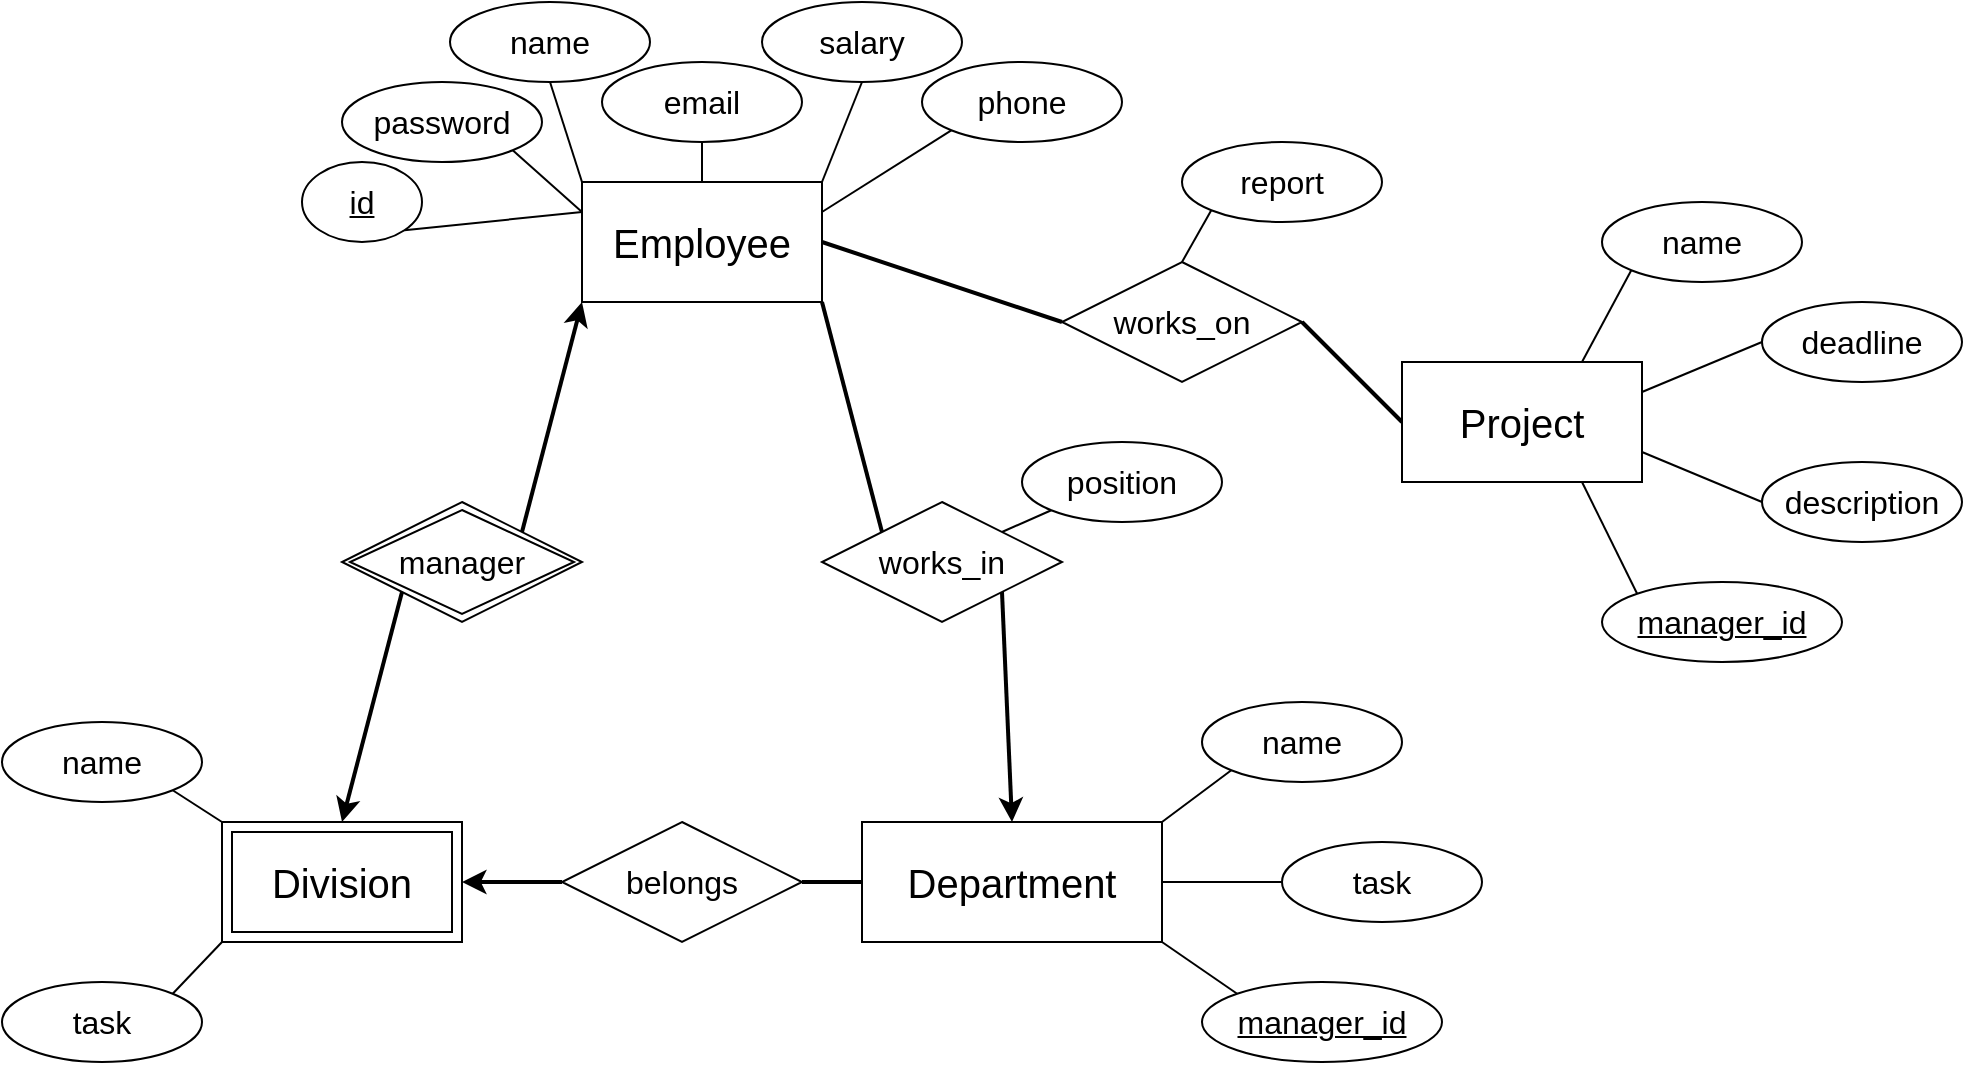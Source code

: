 <mxfile version="24.4.4" type="github">
  <diagram name="1 oldal" id="OUstxLFQrxpZzl4MRNp3">
    <mxGraphModel dx="2261" dy="772" grid="1" gridSize="10" guides="1" tooltips="1" connect="1" arrows="1" fold="1" page="1" pageScale="1" pageWidth="827" pageHeight="1169" math="0" shadow="0">
      <root>
        <mxCell id="0" />
        <mxCell id="1" parent="0" />
        <mxCell id="lG3ZoHawdCt4uCAc7Dmp-27" style="rounded=0;orthogonalLoop=1;jettySize=auto;html=1;exitX=1;exitY=0.25;exitDx=0;exitDy=0;entryX=0;entryY=1;entryDx=0;entryDy=0;endArrow=none;endFill=0;" edge="1" parent="1" source="lG3ZoHawdCt4uCAc7Dmp-1" target="lG3ZoHawdCt4uCAc7Dmp-26">
          <mxGeometry relative="1" as="geometry" />
        </mxCell>
        <mxCell id="lG3ZoHawdCt4uCAc7Dmp-51" style="rounded=0;orthogonalLoop=1;jettySize=auto;html=1;exitX=1;exitY=0.5;exitDx=0;exitDy=0;entryX=0;entryY=0.5;entryDx=0;entryDy=0;strokeWidth=2;endArrow=none;endFill=0;" edge="1" parent="1" source="lG3ZoHawdCt4uCAc7Dmp-1" target="lG3ZoHawdCt4uCAc7Dmp-50">
          <mxGeometry relative="1" as="geometry" />
        </mxCell>
        <mxCell id="lG3ZoHawdCt4uCAc7Dmp-1" value="&lt;font style=&quot;font-size: 20px;&quot;&gt;Employee&lt;/font&gt;" style="rounded=0;whiteSpace=wrap;html=1;" vertex="1" parent="1">
          <mxGeometry x="170" y="110" width="120" height="60" as="geometry" />
        </mxCell>
        <mxCell id="lG3ZoHawdCt4uCAc7Dmp-10" style="rounded=0;orthogonalLoop=1;jettySize=auto;html=1;exitX=0.5;exitY=0;exitDx=0;exitDy=0;entryX=0;entryY=1;entryDx=0;entryDy=0;endArrow=none;endFill=0;strokeWidth=2;startArrow=classic;startFill=1;" edge="1" parent="1" source="lG3ZoHawdCt4uCAc7Dmp-46" target="lG3ZoHawdCt4uCAc7Dmp-47">
          <mxGeometry relative="1" as="geometry">
            <mxPoint x="50" y="430" as="sourcePoint" />
          </mxGeometry>
        </mxCell>
        <mxCell id="lG3ZoHawdCt4uCAc7Dmp-35" style="rounded=0;orthogonalLoop=1;jettySize=auto;html=1;exitX=1;exitY=0.5;exitDx=0;exitDy=0;entryX=0;entryY=0.5;entryDx=0;entryDy=0;endArrow=none;endFill=0;" edge="1" parent="1" source="lG3ZoHawdCt4uCAc7Dmp-3" target="lG3ZoHawdCt4uCAc7Dmp-33">
          <mxGeometry relative="1" as="geometry" />
        </mxCell>
        <mxCell id="lG3ZoHawdCt4uCAc7Dmp-36" style="rounded=0;orthogonalLoop=1;jettySize=auto;html=1;exitX=1;exitY=0;exitDx=0;exitDy=0;entryX=0;entryY=1;entryDx=0;entryDy=0;endArrow=none;endFill=0;" edge="1" parent="1" source="lG3ZoHawdCt4uCAc7Dmp-3" target="lG3ZoHawdCt4uCAc7Dmp-32">
          <mxGeometry relative="1" as="geometry" />
        </mxCell>
        <mxCell id="lG3ZoHawdCt4uCAc7Dmp-37" style="rounded=0;orthogonalLoop=1;jettySize=auto;html=1;exitX=1;exitY=1;exitDx=0;exitDy=0;entryX=0;entryY=0;entryDx=0;entryDy=0;endArrow=none;endFill=0;" edge="1" parent="1" source="lG3ZoHawdCt4uCAc7Dmp-3" target="lG3ZoHawdCt4uCAc7Dmp-38">
          <mxGeometry relative="1" as="geometry">
            <mxPoint x="489.038" y="525.858" as="targetPoint" />
          </mxGeometry>
        </mxCell>
        <mxCell id="lG3ZoHawdCt4uCAc7Dmp-3" value="&lt;font style=&quot;font-size: 20px;&quot;&gt;Department&lt;/font&gt;" style="rounded=0;whiteSpace=wrap;html=1;" vertex="1" parent="1">
          <mxGeometry x="310" y="430" width="150" height="60" as="geometry" />
        </mxCell>
        <mxCell id="lG3ZoHawdCt4uCAc7Dmp-11" style="rounded=0;orthogonalLoop=1;jettySize=auto;html=1;exitX=1;exitY=0;exitDx=0;exitDy=0;entryX=0;entryY=1;entryDx=0;entryDy=0;endArrow=classic;endFill=1;strokeWidth=2;" edge="1" parent="1" source="lG3ZoHawdCt4uCAc7Dmp-47" target="lG3ZoHawdCt4uCAc7Dmp-1">
          <mxGeometry relative="1" as="geometry" />
        </mxCell>
        <mxCell id="lG3ZoHawdCt4uCAc7Dmp-12" style="rounded=0;orthogonalLoop=1;jettySize=auto;html=1;exitX=0;exitY=0;exitDx=0;exitDy=0;entryX=1;entryY=1;entryDx=0;entryDy=0;endArrow=none;endFill=0;strokeWidth=2;" edge="1" parent="1" source="lG3ZoHawdCt4uCAc7Dmp-5" target="lG3ZoHawdCt4uCAc7Dmp-1">
          <mxGeometry relative="1" as="geometry" />
        </mxCell>
        <mxCell id="lG3ZoHawdCt4uCAc7Dmp-13" style="rounded=0;orthogonalLoop=1;jettySize=auto;html=1;exitX=1;exitY=1;exitDx=0;exitDy=0;entryX=0.5;entryY=0;entryDx=0;entryDy=0;endArrow=classic;endFill=1;strokeWidth=2;" edge="1" parent="1" source="lG3ZoHawdCt4uCAc7Dmp-5" target="lG3ZoHawdCt4uCAc7Dmp-3">
          <mxGeometry relative="1" as="geometry" />
        </mxCell>
        <mxCell id="lG3ZoHawdCt4uCAc7Dmp-31" style="rounded=0;orthogonalLoop=1;jettySize=auto;html=1;exitX=1;exitY=0;exitDx=0;exitDy=0;entryX=0;entryY=1;entryDx=0;entryDy=0;endArrow=none;endFill=0;" edge="1" parent="1" source="lG3ZoHawdCt4uCAc7Dmp-5" target="lG3ZoHawdCt4uCAc7Dmp-29">
          <mxGeometry relative="1" as="geometry" />
        </mxCell>
        <mxCell id="lG3ZoHawdCt4uCAc7Dmp-5" value="&lt;font style=&quot;font-size: 16px;&quot;&gt;works_in&lt;/font&gt;" style="rhombus;whiteSpace=wrap;html=1;" vertex="1" parent="1">
          <mxGeometry x="290" y="270" width="120" height="60" as="geometry" />
        </mxCell>
        <mxCell id="lG3ZoHawdCt4uCAc7Dmp-9" style="rounded=0;orthogonalLoop=1;jettySize=auto;html=1;exitX=1;exitY=0.5;exitDx=0;exitDy=0;entryX=0;entryY=0.5;entryDx=0;entryDy=0;strokeWidth=2;endArrow=none;endFill=0;" edge="1" parent="1" source="lG3ZoHawdCt4uCAc7Dmp-7" target="lG3ZoHawdCt4uCAc7Dmp-3">
          <mxGeometry relative="1" as="geometry" />
        </mxCell>
        <mxCell id="lG3ZoHawdCt4uCAc7Dmp-7" value="&lt;font style=&quot;font-size: 16px;&quot;&gt;b&lt;/font&gt;&lt;span style=&quot;font-size: 16px; background-color: initial;&quot;&gt;elongs&lt;/span&gt;" style="rhombus;whiteSpace=wrap;html=1;" vertex="1" parent="1">
          <mxGeometry x="160" y="430" width="120" height="60" as="geometry" />
        </mxCell>
        <mxCell id="lG3ZoHawdCt4uCAc7Dmp-16" style="rounded=0;orthogonalLoop=1;jettySize=auto;html=1;exitX=1;exitY=1;exitDx=0;exitDy=0;entryX=0;entryY=0.25;entryDx=0;entryDy=0;endArrow=none;endFill=0;" edge="1" parent="1" source="lG3ZoHawdCt4uCAc7Dmp-18" target="lG3ZoHawdCt4uCAc7Dmp-1">
          <mxGeometry relative="1" as="geometry">
            <mxPoint x="89.749" y="94.142" as="sourcePoint" />
          </mxGeometry>
        </mxCell>
        <mxCell id="lG3ZoHawdCt4uCAc7Dmp-19" style="rounded=0;orthogonalLoop=1;jettySize=auto;html=1;exitX=1;exitY=1;exitDx=0;exitDy=0;entryX=0;entryY=0.25;entryDx=0;entryDy=0;endArrow=none;endFill=0;" edge="1" parent="1" source="lG3ZoHawdCt4uCAc7Dmp-17" target="lG3ZoHawdCt4uCAc7Dmp-1">
          <mxGeometry relative="1" as="geometry" />
        </mxCell>
        <mxCell id="lG3ZoHawdCt4uCAc7Dmp-17" value="&lt;span style=&quot;font-size: 16px;&quot;&gt;password&lt;/span&gt;" style="ellipse;whiteSpace=wrap;html=1;align=center;" vertex="1" parent="1">
          <mxGeometry x="50" y="60" width="100" height="40" as="geometry" />
        </mxCell>
        <mxCell id="lG3ZoHawdCt4uCAc7Dmp-18" value="&lt;font style=&quot;font-size: 16px;&quot;&gt;id&lt;/font&gt;" style="ellipse;whiteSpace=wrap;html=1;align=center;fontStyle=4;" vertex="1" parent="1">
          <mxGeometry x="30" y="100" width="60" height="40" as="geometry" />
        </mxCell>
        <mxCell id="lG3ZoHawdCt4uCAc7Dmp-21" style="rounded=0;orthogonalLoop=1;jettySize=auto;html=1;exitX=0.5;exitY=1;exitDx=0;exitDy=0;entryX=0;entryY=0;entryDx=0;entryDy=0;endArrow=none;endFill=0;" edge="1" parent="1" source="lG3ZoHawdCt4uCAc7Dmp-20" target="lG3ZoHawdCt4uCAc7Dmp-1">
          <mxGeometry relative="1" as="geometry" />
        </mxCell>
        <mxCell id="lG3ZoHawdCt4uCAc7Dmp-20" value="&lt;span style=&quot;font-size: 16px;&quot;&gt;name&lt;/span&gt;" style="ellipse;whiteSpace=wrap;html=1;align=center;" vertex="1" parent="1">
          <mxGeometry x="104" y="20" width="100" height="40" as="geometry" />
        </mxCell>
        <mxCell id="lG3ZoHawdCt4uCAc7Dmp-23" style="edgeStyle=orthogonalEdgeStyle;rounded=0;orthogonalLoop=1;jettySize=auto;html=1;exitX=0.5;exitY=1;exitDx=0;exitDy=0;entryX=0.5;entryY=0;entryDx=0;entryDy=0;endArrow=none;endFill=0;" edge="1" parent="1" source="lG3ZoHawdCt4uCAc7Dmp-22" target="lG3ZoHawdCt4uCAc7Dmp-1">
          <mxGeometry relative="1" as="geometry" />
        </mxCell>
        <mxCell id="lG3ZoHawdCt4uCAc7Dmp-22" value="&lt;span style=&quot;font-size: 16px;&quot;&gt;email&lt;/span&gt;" style="ellipse;whiteSpace=wrap;html=1;align=center;" vertex="1" parent="1">
          <mxGeometry x="180" y="50" width="100" height="40" as="geometry" />
        </mxCell>
        <mxCell id="lG3ZoHawdCt4uCAc7Dmp-25" style="rounded=0;orthogonalLoop=1;jettySize=auto;html=1;exitX=0.5;exitY=1;exitDx=0;exitDy=0;entryX=1;entryY=0;entryDx=0;entryDy=0;endArrow=none;endFill=0;" edge="1" parent="1" source="lG3ZoHawdCt4uCAc7Dmp-24" target="lG3ZoHawdCt4uCAc7Dmp-1">
          <mxGeometry relative="1" as="geometry" />
        </mxCell>
        <mxCell id="lG3ZoHawdCt4uCAc7Dmp-24" value="&lt;font style=&quot;font-size: 16px;&quot;&gt;salary&lt;/font&gt;" style="ellipse;whiteSpace=wrap;html=1;align=center;" vertex="1" parent="1">
          <mxGeometry x="260" y="20" width="100" height="40" as="geometry" />
        </mxCell>
        <mxCell id="lG3ZoHawdCt4uCAc7Dmp-26" value="&lt;span style=&quot;font-size: 16px;&quot;&gt;phone&lt;/span&gt;" style="ellipse;whiteSpace=wrap;html=1;align=center;" vertex="1" parent="1">
          <mxGeometry x="340" y="50" width="100" height="40" as="geometry" />
        </mxCell>
        <mxCell id="lG3ZoHawdCt4uCAc7Dmp-29" value="&lt;span style=&quot;font-size: 16px;&quot;&gt;position&lt;/span&gt;" style="ellipse;whiteSpace=wrap;html=1;align=center;" vertex="1" parent="1">
          <mxGeometry x="390" y="240" width="100" height="40" as="geometry" />
        </mxCell>
        <mxCell id="lG3ZoHawdCt4uCAc7Dmp-32" value="&lt;span style=&quot;font-size: 16px;&quot;&gt;name&lt;/span&gt;" style="ellipse;whiteSpace=wrap;html=1;align=center;" vertex="1" parent="1">
          <mxGeometry x="480" y="370" width="100" height="40" as="geometry" />
        </mxCell>
        <mxCell id="lG3ZoHawdCt4uCAc7Dmp-33" value="&lt;span style=&quot;font-size: 16px;&quot;&gt;task&lt;/span&gt;" style="ellipse;whiteSpace=wrap;html=1;align=center;" vertex="1" parent="1">
          <mxGeometry x="520" y="440" width="100" height="40" as="geometry" />
        </mxCell>
        <mxCell id="lG3ZoHawdCt4uCAc7Dmp-38" value="&lt;font style=&quot;font-size: 16px;&quot;&gt;manager_id&lt;/font&gt;" style="ellipse;whiteSpace=wrap;html=1;align=center;fontStyle=4;" vertex="1" parent="1">
          <mxGeometry x="480" y="510" width="120" height="40" as="geometry" />
        </mxCell>
        <mxCell id="lG3ZoHawdCt4uCAc7Dmp-49" style="rounded=0;orthogonalLoop=1;jettySize=auto;html=1;exitX=1;exitY=1;exitDx=0;exitDy=0;entryX=0;entryY=0;entryDx=0;entryDy=0;endArrow=none;endFill=0;" edge="1" parent="1" source="lG3ZoHawdCt4uCAc7Dmp-41" target="lG3ZoHawdCt4uCAc7Dmp-46">
          <mxGeometry relative="1" as="geometry" />
        </mxCell>
        <mxCell id="lG3ZoHawdCt4uCAc7Dmp-41" value="&lt;span style=&quot;font-size: 16px;&quot;&gt;name&lt;/span&gt;" style="ellipse;whiteSpace=wrap;html=1;align=center;" vertex="1" parent="1">
          <mxGeometry x="-120" y="380" width="100" height="40" as="geometry" />
        </mxCell>
        <mxCell id="lG3ZoHawdCt4uCAc7Dmp-48" style="rounded=0;orthogonalLoop=1;jettySize=auto;html=1;exitX=1;exitY=0;exitDx=0;exitDy=0;entryX=0;entryY=1;entryDx=0;entryDy=0;endArrow=none;endFill=0;" edge="1" parent="1" source="lG3ZoHawdCt4uCAc7Dmp-42" target="lG3ZoHawdCt4uCAc7Dmp-46">
          <mxGeometry relative="1" as="geometry" />
        </mxCell>
        <mxCell id="lG3ZoHawdCt4uCAc7Dmp-42" value="&lt;span style=&quot;font-size: 16px;&quot;&gt;task&lt;/span&gt;" style="ellipse;whiteSpace=wrap;html=1;align=center;" vertex="1" parent="1">
          <mxGeometry x="-120" y="510" width="100" height="40" as="geometry" />
        </mxCell>
        <mxCell id="lG3ZoHawdCt4uCAc7Dmp-44" value="" style="rounded=0;orthogonalLoop=1;jettySize=auto;html=1;exitX=0;exitY=0.5;exitDx=0;exitDy=0;strokeColor=default;strokeWidth=2;endArrow=classic;endFill=1;entryX=1;entryY=0.5;entryDx=0;entryDy=0;" edge="1" parent="1" source="lG3ZoHawdCt4uCAc7Dmp-7" target="lG3ZoHawdCt4uCAc7Dmp-46">
          <mxGeometry relative="1" as="geometry">
            <mxPoint x="380" y="460" as="sourcePoint" />
            <mxPoint x="290" y="460" as="targetPoint" />
          </mxGeometry>
        </mxCell>
        <mxCell id="lG3ZoHawdCt4uCAc7Dmp-46" value="&lt;font style=&quot;font-size: 20px;&quot;&gt;Division&lt;/font&gt;" style="shape=ext;margin=3;double=1;whiteSpace=wrap;html=1;align=center;" vertex="1" parent="1">
          <mxGeometry x="-10" y="430" width="120" height="60" as="geometry" />
        </mxCell>
        <mxCell id="lG3ZoHawdCt4uCAc7Dmp-47" value="&lt;font style=&quot;font-size: 16px;&quot;&gt;manager&lt;/font&gt;" style="shape=rhombus;double=1;perimeter=rhombusPerimeter;whiteSpace=wrap;html=1;align=center;" vertex="1" parent="1">
          <mxGeometry x="50" y="270" width="120" height="60" as="geometry" />
        </mxCell>
        <mxCell id="lG3ZoHawdCt4uCAc7Dmp-54" style="rounded=0;orthogonalLoop=1;jettySize=auto;html=1;exitX=1;exitY=0.5;exitDx=0;exitDy=0;entryX=0;entryY=0.5;entryDx=0;entryDy=0;strokeWidth=2;endArrow=none;endFill=0;" edge="1" parent="1" source="lG3ZoHawdCt4uCAc7Dmp-50" target="lG3ZoHawdCt4uCAc7Dmp-53">
          <mxGeometry relative="1" as="geometry" />
        </mxCell>
        <mxCell id="lG3ZoHawdCt4uCAc7Dmp-56" style="rounded=0;orthogonalLoop=1;jettySize=auto;html=1;exitX=0.5;exitY=0;exitDx=0;exitDy=0;entryX=0;entryY=1;entryDx=0;entryDy=0;endArrow=none;endFill=0;" edge="1" parent="1" source="lG3ZoHawdCt4uCAc7Dmp-50" target="lG3ZoHawdCt4uCAc7Dmp-55">
          <mxGeometry relative="1" as="geometry" />
        </mxCell>
        <mxCell id="lG3ZoHawdCt4uCAc7Dmp-50" value="&lt;font style=&quot;font-size: 16px;&quot;&gt;works_on&lt;/font&gt;" style="shape=rhombus;perimeter=rhombusPerimeter;whiteSpace=wrap;html=1;align=center;" vertex="1" parent="1">
          <mxGeometry x="410" y="150" width="120" height="60" as="geometry" />
        </mxCell>
        <mxCell id="lG3ZoHawdCt4uCAc7Dmp-61" style="rounded=0;orthogonalLoop=1;jettySize=auto;html=1;exitX=0.75;exitY=0;exitDx=0;exitDy=0;entryX=0;entryY=1;entryDx=0;entryDy=0;endArrow=none;endFill=0;" edge="1" parent="1" source="lG3ZoHawdCt4uCAc7Dmp-53" target="lG3ZoHawdCt4uCAc7Dmp-57">
          <mxGeometry relative="1" as="geometry" />
        </mxCell>
        <mxCell id="lG3ZoHawdCt4uCAc7Dmp-62" style="rounded=0;orthogonalLoop=1;jettySize=auto;html=1;exitX=1;exitY=0.25;exitDx=0;exitDy=0;entryX=0;entryY=0.5;entryDx=0;entryDy=0;endArrow=none;endFill=0;" edge="1" parent="1" source="lG3ZoHawdCt4uCAc7Dmp-53" target="lG3ZoHawdCt4uCAc7Dmp-58">
          <mxGeometry relative="1" as="geometry" />
        </mxCell>
        <mxCell id="lG3ZoHawdCt4uCAc7Dmp-63" style="rounded=0;orthogonalLoop=1;jettySize=auto;html=1;exitX=1;exitY=0.75;exitDx=0;exitDy=0;entryX=0;entryY=0.5;entryDx=0;entryDy=0;endArrow=none;endFill=0;" edge="1" parent="1" source="lG3ZoHawdCt4uCAc7Dmp-53" target="lG3ZoHawdCt4uCAc7Dmp-59">
          <mxGeometry relative="1" as="geometry" />
        </mxCell>
        <mxCell id="lG3ZoHawdCt4uCAc7Dmp-64" style="rounded=0;orthogonalLoop=1;jettySize=auto;html=1;exitX=0.75;exitY=1;exitDx=0;exitDy=0;endArrow=none;endFill=0;entryX=0;entryY=0;entryDx=0;entryDy=0;" edge="1" parent="1" source="lG3ZoHawdCt4uCAc7Dmp-53" target="lG3ZoHawdCt4uCAc7Dmp-66">
          <mxGeometry relative="1" as="geometry">
            <mxPoint x="700" y="310" as="targetPoint" />
          </mxGeometry>
        </mxCell>
        <mxCell id="lG3ZoHawdCt4uCAc7Dmp-53" value="&lt;font style=&quot;font-size: 20px;&quot;&gt;Project&lt;/font&gt;" style="rounded=0;whiteSpace=wrap;html=1;" vertex="1" parent="1">
          <mxGeometry x="580" y="200" width="120" height="60" as="geometry" />
        </mxCell>
        <mxCell id="lG3ZoHawdCt4uCAc7Dmp-55" value="&lt;font style=&quot;font-size: 16px;&quot;&gt;report&lt;/font&gt;" style="ellipse;whiteSpace=wrap;html=1;align=center;" vertex="1" parent="1">
          <mxGeometry x="470" y="90" width="100" height="40" as="geometry" />
        </mxCell>
        <mxCell id="lG3ZoHawdCt4uCAc7Dmp-57" value="&lt;font style=&quot;font-size: 16px;&quot;&gt;name&lt;/font&gt;" style="ellipse;whiteSpace=wrap;html=1;align=center;" vertex="1" parent="1">
          <mxGeometry x="680" y="120" width="100" height="40" as="geometry" />
        </mxCell>
        <mxCell id="lG3ZoHawdCt4uCAc7Dmp-58" value="&lt;font style=&quot;font-size: 16px;&quot;&gt;deadline&lt;/font&gt;" style="ellipse;whiteSpace=wrap;html=1;align=center;" vertex="1" parent="1">
          <mxGeometry x="760" y="170" width="100" height="40" as="geometry" />
        </mxCell>
        <mxCell id="lG3ZoHawdCt4uCAc7Dmp-59" value="&lt;font style=&quot;font-size: 16px;&quot;&gt;description&lt;/font&gt;" style="ellipse;whiteSpace=wrap;html=1;align=center;" vertex="1" parent="1">
          <mxGeometry x="760" y="250" width="100" height="40" as="geometry" />
        </mxCell>
        <mxCell id="lG3ZoHawdCt4uCAc7Dmp-66" value="&lt;font style=&quot;font-size: 16px;&quot;&gt;manager_id&lt;/font&gt;" style="ellipse;whiteSpace=wrap;html=1;align=center;fontStyle=4;" vertex="1" parent="1">
          <mxGeometry x="680" y="310" width="120" height="40" as="geometry" />
        </mxCell>
      </root>
    </mxGraphModel>
  </diagram>
</mxfile>

